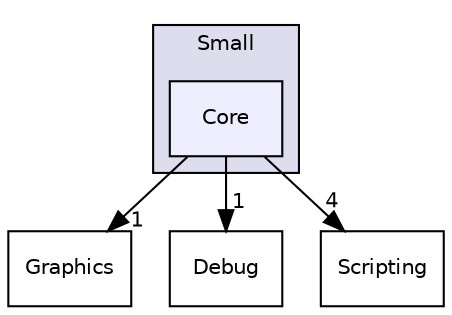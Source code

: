 digraph "C:/Users/Folaefolc/Documents/Code/Big-Projects/ScriptWizards/SmallGameLibrary/include/Small/Core" {
  compound=true
  node [ fontsize="10", fontname="Helvetica"];
  edge [ labelfontsize="10", labelfontname="Helvetica"];
  subgraph clusterdir_290c9472403cc5ed1c12e7f70d4d05fb {
    graph [ bgcolor="#ddddee", pencolor="black", label="Small" fontname="Helvetica", fontsize="10", URL="dir_290c9472403cc5ed1c12e7f70d4d05fb.html"]
  dir_53f09675a63f23c477f13832a6d20a2f [shape=box, label="Core", style="filled", fillcolor="#eeeeff", pencolor="black", URL="dir_53f09675a63f23c477f13832a6d20a2f.html"];
  }
  dir_818e4b2f1e99744b77701f4af6c4f9dd [shape=box label="Graphics" URL="dir_818e4b2f1e99744b77701f4af6c4f9dd.html"];
  dir_6603688a4754880974aacb970dcbaae0 [shape=box label="Debug" URL="dir_6603688a4754880974aacb970dcbaae0.html"];
  dir_cd0fd4b73ca72f7d7c09733d8ad1472d [shape=box label="Scripting" URL="dir_cd0fd4b73ca72f7d7c09733d8ad1472d.html"];
  dir_53f09675a63f23c477f13832a6d20a2f->dir_818e4b2f1e99744b77701f4af6c4f9dd [headlabel="1", labeldistance=1.5 headhref="dir_000002_000006.html"];
  dir_53f09675a63f23c477f13832a6d20a2f->dir_6603688a4754880974aacb970dcbaae0 [headlabel="1", labeldistance=1.5 headhref="dir_000002_000003.html"];
  dir_53f09675a63f23c477f13832a6d20a2f->dir_cd0fd4b73ca72f7d7c09733d8ad1472d [headlabel="4", labeldistance=1.5 headhref="dir_000002_000008.html"];
}
